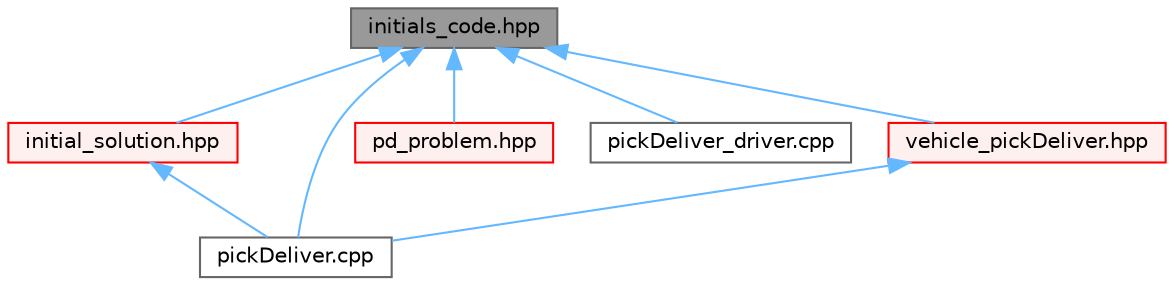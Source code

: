 digraph "initials_code.hpp"
{
 // LATEX_PDF_SIZE
  bgcolor="transparent";
  edge [fontname=Helvetica,fontsize=10,labelfontname=Helvetica,labelfontsize=10];
  node [fontname=Helvetica,fontsize=10,shape=box,height=0.2,width=0.4];
  Node1 [id="Node000001",label="initials_code.hpp",height=0.2,width=0.4,color="gray40", fillcolor="grey60", style="filled", fontcolor="black",tooltip=" "];
  Node1 -> Node2 [id="edge1_Node000001_Node000002",dir="back",color="steelblue1",style="solid",tooltip=" "];
  Node2 [id="Node000002",label="initial_solution.hpp",height=0.2,width=0.4,color="red", fillcolor="#FFF0F0", style="filled",URL="$initial__solution_8hpp.html",tooltip=" "];
  Node2 -> Node4 [id="edge2_Node000002_Node000004",dir="back",color="steelblue1",style="solid",tooltip=" "];
  Node4 [id="Node000004",label="pickDeliver.cpp",height=0.2,width=0.4,color="grey40", fillcolor="white", style="filled",URL="$pickDeliver_8cpp.html",tooltip=" "];
  Node1 -> Node5 [id="edge3_Node000001_Node000005",dir="back",color="steelblue1",style="solid",tooltip=" "];
  Node5 [id="Node000005",label="pd_problem.hpp",height=0.2,width=0.4,color="red", fillcolor="#FFF0F0", style="filled",URL="$pd__problem_8hpp.html",tooltip=" "];
  Node1 -> Node4 [id="edge4_Node000001_Node000004",dir="back",color="steelblue1",style="solid",tooltip=" "];
  Node1 -> Node15 [id="edge5_Node000001_Node000015",dir="back",color="steelblue1",style="solid",tooltip=" "];
  Node15 [id="Node000015",label="pickDeliver_driver.cpp",height=0.2,width=0.4,color="grey40", fillcolor="white", style="filled",URL="$pickDeliver__driver_8cpp.html",tooltip=" "];
  Node1 -> Node22 [id="edge6_Node000001_Node000022",dir="back",color="steelblue1",style="solid",tooltip=" "];
  Node22 [id="Node000022",label="vehicle_pickDeliver.hpp",height=0.2,width=0.4,color="red", fillcolor="#FFF0F0", style="filled",URL="$vehicle__pickDeliver_8hpp.html",tooltip=" "];
  Node22 -> Node4 [id="edge7_Node000022_Node000004",dir="back",color="steelblue1",style="solid",tooltip=" "];
}
